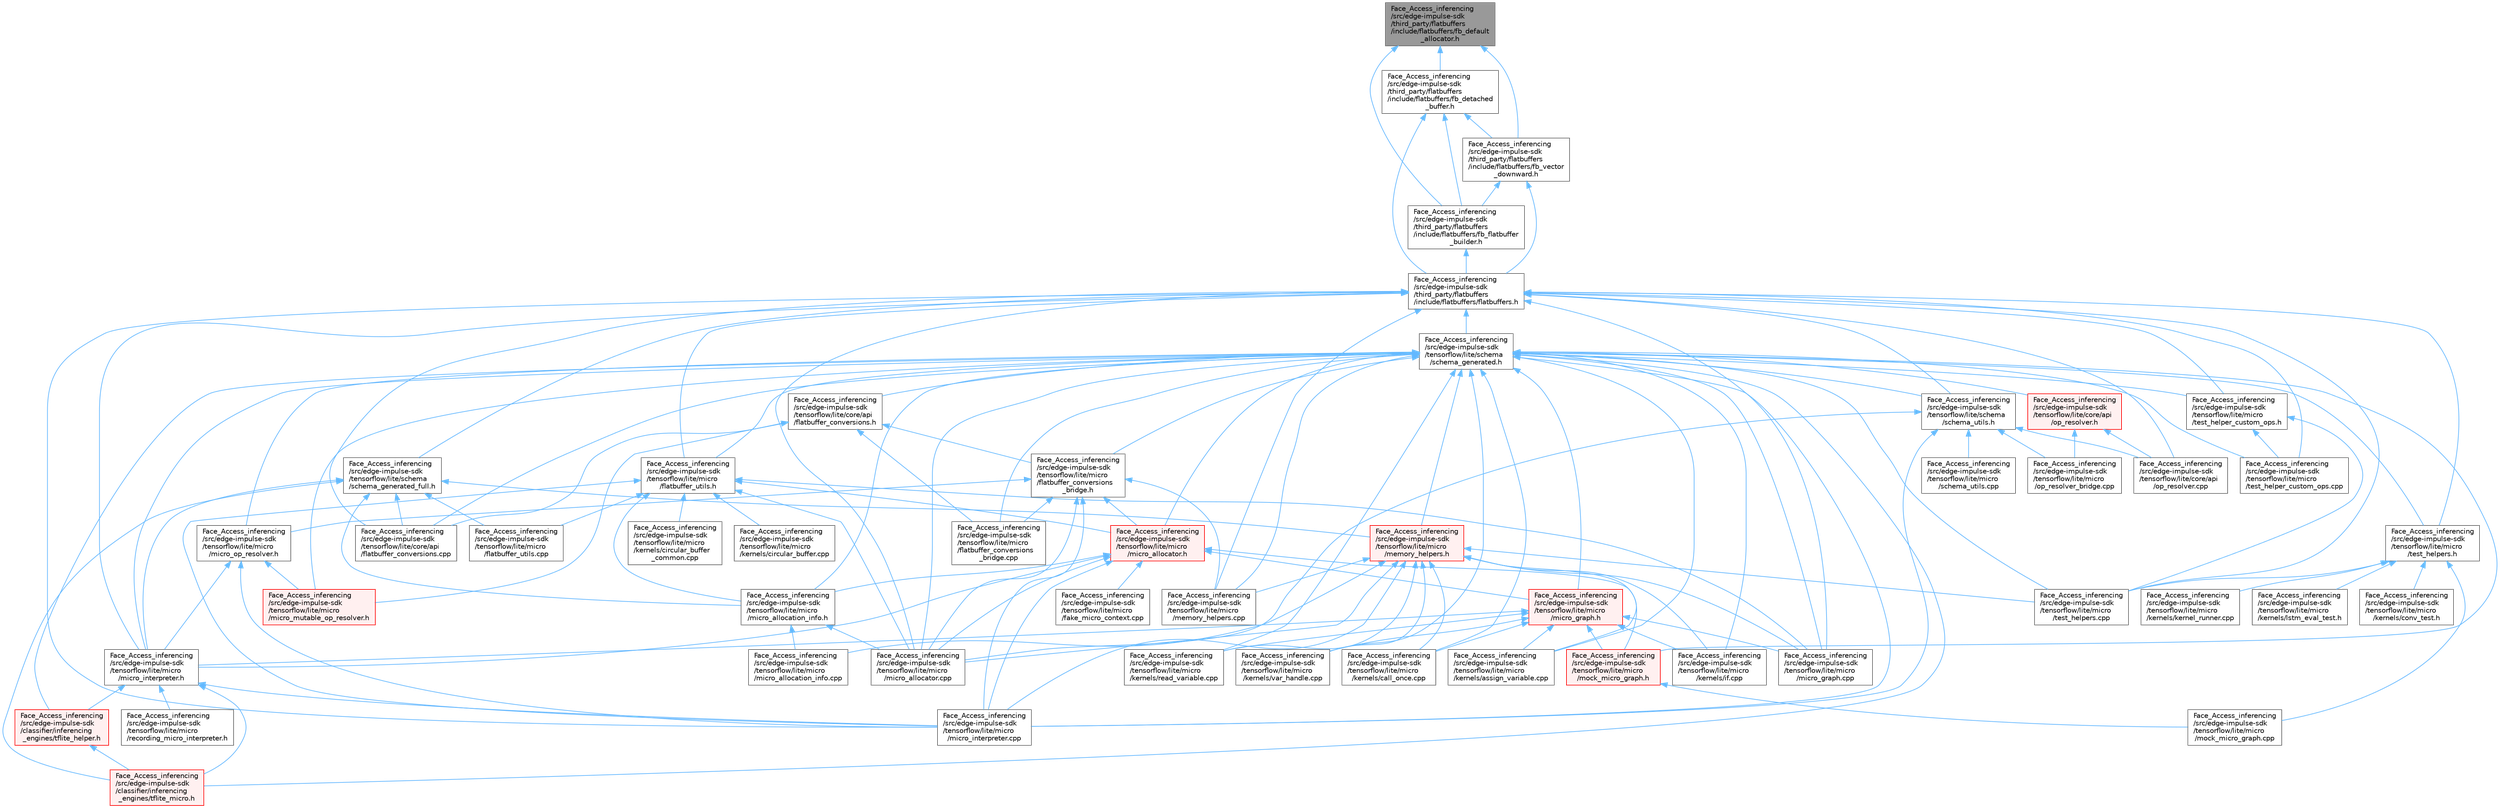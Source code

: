 digraph "Face_Access_inferencing/src/edge-impulse-sdk/third_party/flatbuffers/include/flatbuffers/fb_default_allocator.h"
{
 // LATEX_PDF_SIZE
  bgcolor="transparent";
  edge [fontname=Helvetica,fontsize=10,labelfontname=Helvetica,labelfontsize=10];
  node [fontname=Helvetica,fontsize=10,shape=box,height=0.2,width=0.4];
  Node1 [id="Node000001",label="Face_Access_inferencing\l/src/edge-impulse-sdk\l/third_party/flatbuffers\l/include/flatbuffers/fb_default\l_allocator.h",height=0.2,width=0.4,color="gray40", fillcolor="grey60", style="filled", fontcolor="black",tooltip=" "];
  Node1 -> Node2 [id="edge130_Node000001_Node000002",dir="back",color="steelblue1",style="solid",tooltip=" "];
  Node2 [id="Node000002",label="Face_Access_inferencing\l/src/edge-impulse-sdk\l/third_party/flatbuffers\l/include/flatbuffers/fb_detached\l_buffer.h",height=0.2,width=0.4,color="grey40", fillcolor="white", style="filled",URL="$fb__detached__buffer_8h.html",tooltip=" "];
  Node2 -> Node3 [id="edge131_Node000002_Node000003",dir="back",color="steelblue1",style="solid",tooltip=" "];
  Node3 [id="Node000003",label="Face_Access_inferencing\l/src/edge-impulse-sdk\l/third_party/flatbuffers\l/include/flatbuffers/fb_flatbuffer\l_builder.h",height=0.2,width=0.4,color="grey40", fillcolor="white", style="filled",URL="$fb__flatbuffer__builder_8h.html",tooltip=" "];
  Node3 -> Node4 [id="edge132_Node000003_Node000004",dir="back",color="steelblue1",style="solid",tooltip=" "];
  Node4 [id="Node000004",label="Face_Access_inferencing\l/src/edge-impulse-sdk\l/third_party/flatbuffers\l/include/flatbuffers/flatbuffers.h",height=0.2,width=0.4,color="grey40", fillcolor="white", style="filled",URL="$_face___access__inferencing_2src_2edge-impulse-sdk_2third__party_2flatbuffers_2include_2flatbuffers_2flatbuffers_8h.html",tooltip=" "];
  Node4 -> Node5 [id="edge133_Node000004_Node000005",dir="back",color="steelblue1",style="solid",tooltip=" "];
  Node5 [id="Node000005",label="Face_Access_inferencing\l/src/edge-impulse-sdk\l/tensorflow/lite/core/api\l/flatbuffer_conversions.cpp",height=0.2,width=0.4,color="grey40", fillcolor="white", style="filled",URL="$_face___access__inferencing_2src_2edge-impulse-sdk_2tensorflow_2lite_2core_2api_2flatbuffer__conversions_8cpp.html",tooltip=" "];
  Node4 -> Node6 [id="edge134_Node000004_Node000006",dir="back",color="steelblue1",style="solid",tooltip=" "];
  Node6 [id="Node000006",label="Face_Access_inferencing\l/src/edge-impulse-sdk\l/tensorflow/lite/core/api\l/op_resolver.cpp",height=0.2,width=0.4,color="grey40", fillcolor="white", style="filled",URL="$_face___access__inferencing_2src_2edge-impulse-sdk_2tensorflow_2lite_2core_2api_2op__resolver_8cpp.html",tooltip=" "];
  Node4 -> Node7 [id="edge135_Node000004_Node000007",dir="back",color="steelblue1",style="solid",tooltip=" "];
  Node7 [id="Node000007",label="Face_Access_inferencing\l/src/edge-impulse-sdk\l/tensorflow/lite/micro\l/flatbuffer_utils.h",height=0.2,width=0.4,color="grey40", fillcolor="white", style="filled",URL="$_face___access__inferencing_2src_2edge-impulse-sdk_2tensorflow_2lite_2micro_2flatbuffer__utils_8h.html",tooltip=" "];
  Node7 -> Node8 [id="edge136_Node000007_Node000008",dir="back",color="steelblue1",style="solid",tooltip=" "];
  Node8 [id="Node000008",label="Face_Access_inferencing\l/src/edge-impulse-sdk\l/tensorflow/lite/micro\l/flatbuffer_utils.cpp",height=0.2,width=0.4,color="grey40", fillcolor="white", style="filled",URL="$_face___access__inferencing_2src_2edge-impulse-sdk_2tensorflow_2lite_2micro_2flatbuffer__utils_8cpp.html",tooltip=" "];
  Node7 -> Node9 [id="edge137_Node000007_Node000009",dir="back",color="steelblue1",style="solid",tooltip=" "];
  Node9 [id="Node000009",label="Face_Access_inferencing\l/src/edge-impulse-sdk\l/tensorflow/lite/micro\l/kernels/circular_buffer.cpp",height=0.2,width=0.4,color="grey40", fillcolor="white", style="filled",URL="$_face___access__inferencing_2src_2edge-impulse-sdk_2tensorflow_2lite_2micro_2kernels_2circular__buffer_8cpp.html",tooltip=" "];
  Node7 -> Node10 [id="edge138_Node000007_Node000010",dir="back",color="steelblue1",style="solid",tooltip=" "];
  Node10 [id="Node000010",label="Face_Access_inferencing\l/src/edge-impulse-sdk\l/tensorflow/lite/micro\l/kernels/circular_buffer\l_common.cpp",height=0.2,width=0.4,color="grey40", fillcolor="white", style="filled",URL="$_face___access__inferencing_2src_2edge-impulse-sdk_2tensorflow_2lite_2micro_2kernels_2circular__buffer__common_8cpp.html",tooltip=" "];
  Node7 -> Node11 [id="edge139_Node000007_Node000011",dir="back",color="steelblue1",style="solid",tooltip=" "];
  Node11 [id="Node000011",label="Face_Access_inferencing\l/src/edge-impulse-sdk\l/tensorflow/lite/micro\l/micro_allocation_info.h",height=0.2,width=0.4,color="grey40", fillcolor="white", style="filled",URL="$_face___access__inferencing_2src_2edge-impulse-sdk_2tensorflow_2lite_2micro_2micro__allocation__info_8h.html",tooltip=" "];
  Node11 -> Node12 [id="edge140_Node000011_Node000012",dir="back",color="steelblue1",style="solid",tooltip=" "];
  Node12 [id="Node000012",label="Face_Access_inferencing\l/src/edge-impulse-sdk\l/tensorflow/lite/micro\l/micro_allocation_info.cpp",height=0.2,width=0.4,color="grey40", fillcolor="white", style="filled",URL="$_face___access__inferencing_2src_2edge-impulse-sdk_2tensorflow_2lite_2micro_2micro__allocation__info_8cpp.html",tooltip=" "];
  Node11 -> Node13 [id="edge141_Node000011_Node000013",dir="back",color="steelblue1",style="solid",tooltip=" "];
  Node13 [id="Node000013",label="Face_Access_inferencing\l/src/edge-impulse-sdk\l/tensorflow/lite/micro\l/micro_allocator.cpp",height=0.2,width=0.4,color="grey40", fillcolor="white", style="filled",URL="$_face___access__inferencing_2src_2edge-impulse-sdk_2tensorflow_2lite_2micro_2micro__allocator_8cpp.html",tooltip=" "];
  Node7 -> Node13 [id="edge142_Node000007_Node000013",dir="back",color="steelblue1",style="solid",tooltip=" "];
  Node7 -> Node14 [id="edge143_Node000007_Node000014",dir="back",color="steelblue1",style="solid",tooltip=" "];
  Node14 [id="Node000014",label="Face_Access_inferencing\l/src/edge-impulse-sdk\l/tensorflow/lite/micro\l/micro_allocator.h",height=0.2,width=0.4,color="red", fillcolor="#FFF0F0", style="filled",URL="$_face___access__inferencing_2src_2edge-impulse-sdk_2tensorflow_2lite_2micro_2micro__allocator_8h.html",tooltip=" "];
  Node14 -> Node15 [id="edge144_Node000014_Node000015",dir="back",color="steelblue1",style="solid",tooltip=" "];
  Node15 [id="Node000015",label="Face_Access_inferencing\l/src/edge-impulse-sdk\l/tensorflow/lite/micro\l/fake_micro_context.cpp",height=0.2,width=0.4,color="grey40", fillcolor="white", style="filled",URL="$_face___access__inferencing_2src_2edge-impulse-sdk_2tensorflow_2lite_2micro_2fake__micro__context_8cpp.html",tooltip=" "];
  Node14 -> Node11 [id="edge145_Node000014_Node000011",dir="back",color="steelblue1",style="solid",tooltip=" "];
  Node14 -> Node13 [id="edge146_Node000014_Node000013",dir="back",color="steelblue1",style="solid",tooltip=" "];
  Node14 -> Node178 [id="edge147_Node000014_Node000178",dir="back",color="steelblue1",style="solid",tooltip=" "];
  Node178 [id="Node000178",label="Face_Access_inferencing\l/src/edge-impulse-sdk\l/tensorflow/lite/micro\l/micro_graph.h",height=0.2,width=0.4,color="red", fillcolor="#FFF0F0", style="filled",URL="$_face___access__inferencing_2src_2edge-impulse-sdk_2tensorflow_2lite_2micro_2micro__graph_8h.html",tooltip=" "];
  Node178 -> Node35 [id="edge148_Node000178_Node000035",dir="back",color="steelblue1",style="solid",tooltip=" "];
  Node35 [id="Node000035",label="Face_Access_inferencing\l/src/edge-impulse-sdk\l/tensorflow/lite/micro\l/kernels/assign_variable.cpp",height=0.2,width=0.4,color="grey40", fillcolor="white", style="filled",URL="$_face___access__inferencing_2src_2edge-impulse-sdk_2tensorflow_2lite_2micro_2kernels_2assign__variable_8cpp.html",tooltip=" "];
  Node178 -> Node23 [id="edge149_Node000178_Node000023",dir="back",color="steelblue1",style="solid",tooltip=" "];
  Node23 [id="Node000023",label="Face_Access_inferencing\l/src/edge-impulse-sdk\l/tensorflow/lite/micro\l/kernels/call_once.cpp",height=0.2,width=0.4,color="grey40", fillcolor="white", style="filled",URL="$_face___access__inferencing_2src_2edge-impulse-sdk_2tensorflow_2lite_2micro_2kernels_2call__once_8cpp.html",tooltip=" "];
  Node178 -> Node25 [id="edge150_Node000178_Node000025",dir="back",color="steelblue1",style="solid",tooltip=" "];
  Node25 [id="Node000025",label="Face_Access_inferencing\l/src/edge-impulse-sdk\l/tensorflow/lite/micro\l/kernels/if.cpp",height=0.2,width=0.4,color="grey40", fillcolor="white", style="filled",URL="$_face___access__inferencing_2src_2edge-impulse-sdk_2tensorflow_2lite_2micro_2kernels_2if_8cpp.html",tooltip=" "];
  Node178 -> Node139 [id="edge151_Node000178_Node000139",dir="back",color="steelblue1",style="solid",tooltip=" "];
  Node139 [id="Node000139",label="Face_Access_inferencing\l/src/edge-impulse-sdk\l/tensorflow/lite/micro\l/kernels/read_variable.cpp",height=0.2,width=0.4,color="grey40", fillcolor="white", style="filled",URL="$_face___access__inferencing_2src_2edge-impulse-sdk_2tensorflow_2lite_2micro_2kernels_2read__variable_8cpp.html",tooltip=" "];
  Node178 -> Node170 [id="edge152_Node000178_Node000170",dir="back",color="steelblue1",style="solid",tooltip=" "];
  Node170 [id="Node000170",label="Face_Access_inferencing\l/src/edge-impulse-sdk\l/tensorflow/lite/micro\l/kernels/var_handle.cpp",height=0.2,width=0.4,color="grey40", fillcolor="white", style="filled",URL="$_face___access__inferencing_2src_2edge-impulse-sdk_2tensorflow_2lite_2micro_2kernels_2var__handle_8cpp.html",tooltip=" "];
  Node178 -> Node179 [id="edge153_Node000178_Node000179",dir="back",color="steelblue1",style="solid",tooltip=" "];
  Node179 [id="Node000179",label="Face_Access_inferencing\l/src/edge-impulse-sdk\l/tensorflow/lite/micro\l/micro_graph.cpp",height=0.2,width=0.4,color="grey40", fillcolor="white", style="filled",URL="$_face___access__inferencing_2src_2edge-impulse-sdk_2tensorflow_2lite_2micro_2micro__graph_8cpp.html",tooltip=" "];
  Node178 -> Node175 [id="edge154_Node000178_Node000175",dir="back",color="steelblue1",style="solid",tooltip=" "];
  Node175 [id="Node000175",label="Face_Access_inferencing\l/src/edge-impulse-sdk\l/tensorflow/lite/micro\l/micro_interpreter.h",height=0.2,width=0.4,color="grey40", fillcolor="white", style="filled",URL="$_face___access__inferencing_2src_2edge-impulse-sdk_2tensorflow_2lite_2micro_2micro__interpreter_8h.html",tooltip=" "];
  Node175 -> Node93 [id="edge155_Node000175_Node000093",dir="back",color="steelblue1",style="solid",tooltip=" "];
  Node93 [id="Node000093",label="Face_Access_inferencing\l/src/edge-impulse-sdk\l/classifier/inferencing\l_engines/tflite_helper.h",height=0.2,width=0.4,color="red", fillcolor="#FFF0F0", style="filled",URL="$tflite__helper_8h.html",tooltip=" "];
  Node93 -> Node96 [id="edge156_Node000093_Node000096",dir="back",color="steelblue1",style="solid",tooltip=" "];
  Node96 [id="Node000096",label="Face_Access_inferencing\l/src/edge-impulse-sdk\l/classifier/inferencing\l_engines/tflite_micro.h",height=0.2,width=0.4,color="red", fillcolor="#FFF0F0", style="filled",URL="$tflite__micro_8h.html",tooltip=" "];
  Node175 -> Node96 [id="edge157_Node000175_Node000096",dir="back",color="steelblue1",style="solid",tooltip=" "];
  Node175 -> Node176 [id="edge158_Node000175_Node000176",dir="back",color="steelblue1",style="solid",tooltip=" "];
  Node176 [id="Node000176",label="Face_Access_inferencing\l/src/edge-impulse-sdk\l/tensorflow/lite/micro\l/micro_interpreter.cpp",height=0.2,width=0.4,color="grey40", fillcolor="white", style="filled",URL="$_face___access__inferencing_2src_2edge-impulse-sdk_2tensorflow_2lite_2micro_2micro__interpreter_8cpp.html",tooltip=" "];
  Node175 -> Node177 [id="edge159_Node000175_Node000177",dir="back",color="steelblue1",style="solid",tooltip=" "];
  Node177 [id="Node000177",label="Face_Access_inferencing\l/src/edge-impulse-sdk\l/tensorflow/lite/micro\l/recording_micro_interpreter.h",height=0.2,width=0.4,color="grey40", fillcolor="white", style="filled",URL="$_face___access__inferencing_2src_2edge-impulse-sdk_2tensorflow_2lite_2micro_2recording__micro__interpreter_8h.html",tooltip=" "];
  Node178 -> Node180 [id="edge160_Node000178_Node000180",dir="back",color="steelblue1",style="solid",tooltip=" "];
  Node180 [id="Node000180",label="Face_Access_inferencing\l/src/edge-impulse-sdk\l/tensorflow/lite/micro\l/mock_micro_graph.h",height=0.2,width=0.4,color="red", fillcolor="#FFF0F0", style="filled",URL="$_face___access__inferencing_2src_2edge-impulse-sdk_2tensorflow_2lite_2micro_2mock__micro__graph_8h.html",tooltip=" "];
  Node180 -> Node134 [id="edge161_Node000180_Node000134",dir="back",color="steelblue1",style="solid",tooltip=" "];
  Node134 [id="Node000134",label="Face_Access_inferencing\l/src/edge-impulse-sdk\l/tensorflow/lite/micro\l/mock_micro_graph.cpp",height=0.2,width=0.4,color="grey40", fillcolor="white", style="filled",URL="$_face___access__inferencing_2src_2edge-impulse-sdk_2tensorflow_2lite_2micro_2mock__micro__graph_8cpp.html",tooltip=" "];
  Node14 -> Node176 [id="edge162_Node000014_Node000176",dir="back",color="steelblue1",style="solid",tooltip=" "];
  Node14 -> Node175 [id="edge163_Node000014_Node000175",dir="back",color="steelblue1",style="solid",tooltip=" "];
  Node14 -> Node180 [id="edge164_Node000014_Node000180",dir="back",color="steelblue1",style="solid",tooltip=" "];
  Node7 -> Node179 [id="edge165_Node000007_Node000179",dir="back",color="steelblue1",style="solid",tooltip=" "];
  Node7 -> Node176 [id="edge166_Node000007_Node000176",dir="back",color="steelblue1",style="solid",tooltip=" "];
  Node4 -> Node185 [id="edge167_Node000004_Node000185",dir="back",color="steelblue1",style="solid",tooltip=" "];
  Node185 [id="Node000185",label="Face_Access_inferencing\l/src/edge-impulse-sdk\l/tensorflow/lite/micro\l/memory_helpers.cpp",height=0.2,width=0.4,color="grey40", fillcolor="white", style="filled",URL="$_face___access__inferencing_2src_2edge-impulse-sdk_2tensorflow_2lite_2micro_2memory__helpers_8cpp.html",tooltip=" "];
  Node4 -> Node13 [id="edge168_Node000004_Node000013",dir="back",color="steelblue1",style="solid",tooltip=" "];
  Node4 -> Node179 [id="edge169_Node000004_Node000179",dir="back",color="steelblue1",style="solid",tooltip=" "];
  Node4 -> Node176 [id="edge170_Node000004_Node000176",dir="back",color="steelblue1",style="solid",tooltip=" "];
  Node4 -> Node175 [id="edge171_Node000004_Node000175",dir="back",color="steelblue1",style="solid",tooltip=" "];
  Node4 -> Node130 [id="edge172_Node000004_Node000130",dir="back",color="steelblue1",style="solid",tooltip=" "];
  Node130 [id="Node000130",label="Face_Access_inferencing\l/src/edge-impulse-sdk\l/tensorflow/lite/micro\l/test_helper_custom_ops.cpp",height=0.2,width=0.4,color="grey40", fillcolor="white", style="filled",URL="$_face___access__inferencing_2src_2edge-impulse-sdk_2tensorflow_2lite_2micro_2test__helper__custom__ops_8cpp.html",tooltip=" "];
  Node4 -> Node131 [id="edge173_Node000004_Node000131",dir="back",color="steelblue1",style="solid",tooltip=" "];
  Node131 [id="Node000131",label="Face_Access_inferencing\l/src/edge-impulse-sdk\l/tensorflow/lite/micro\l/test_helper_custom_ops.h",height=0.2,width=0.4,color="grey40", fillcolor="white", style="filled",URL="$_face___access__inferencing_2src_2edge-impulse-sdk_2tensorflow_2lite_2micro_2test__helper__custom__ops_8h.html",tooltip=" "];
  Node131 -> Node130 [id="edge174_Node000131_Node000130",dir="back",color="steelblue1",style="solid",tooltip=" "];
  Node131 -> Node132 [id="edge175_Node000131_Node000132",dir="back",color="steelblue1",style="solid",tooltip=" "];
  Node132 [id="Node000132",label="Face_Access_inferencing\l/src/edge-impulse-sdk\l/tensorflow/lite/micro\l/test_helpers.cpp",height=0.2,width=0.4,color="grey40", fillcolor="white", style="filled",URL="$_face___access__inferencing_2src_2edge-impulse-sdk_2tensorflow_2lite_2micro_2test__helpers_8cpp.html",tooltip=" "];
  Node4 -> Node132 [id="edge176_Node000004_Node000132",dir="back",color="steelblue1",style="solid",tooltip=" "];
  Node4 -> Node133 [id="edge177_Node000004_Node000133",dir="back",color="steelblue1",style="solid",tooltip=" "];
  Node133 [id="Node000133",label="Face_Access_inferencing\l/src/edge-impulse-sdk\l/tensorflow/lite/micro\l/test_helpers.h",height=0.2,width=0.4,color="grey40", fillcolor="white", style="filled",URL="$_face___access__inferencing_2src_2edge-impulse-sdk_2tensorflow_2lite_2micro_2test__helpers_8h.html",tooltip=" "];
  Node133 -> Node19 [id="edge178_Node000133_Node000019",dir="back",color="steelblue1",style="solid",tooltip=" "];
  Node19 [id="Node000019",label="Face_Access_inferencing\l/src/edge-impulse-sdk\l/tensorflow/lite/micro\l/kernels/conv_test.h",height=0.2,width=0.4,color="grey40", fillcolor="white", style="filled",URL="$_face___access__inferencing_2src_2edge-impulse-sdk_2tensorflow_2lite_2micro_2kernels_2conv__test_8h.html",tooltip=" "];
  Node133 -> Node20 [id="edge179_Node000133_Node000020",dir="back",color="steelblue1",style="solid",tooltip=" "];
  Node20 [id="Node000020",label="Face_Access_inferencing\l/src/edge-impulse-sdk\l/tensorflow/lite/micro\l/kernels/kernel_runner.cpp",height=0.2,width=0.4,color="grey40", fillcolor="white", style="filled",URL="$_face___access__inferencing_2src_2edge-impulse-sdk_2tensorflow_2lite_2micro_2kernels_2kernel__runner_8cpp.html",tooltip=" "];
  Node133 -> Node79 [id="edge180_Node000133_Node000079",dir="back",color="steelblue1",style="solid",tooltip=" "];
  Node79 [id="Node000079",label="Face_Access_inferencing\l/src/edge-impulse-sdk\l/tensorflow/lite/micro\l/kernels/lstm_eval_test.h",height=0.2,width=0.4,color="grey40", fillcolor="white", style="filled",URL="$_face___access__inferencing_2src_2edge-impulse-sdk_2tensorflow_2lite_2micro_2kernels_2lstm__eval__test_8h.html",tooltip=" "];
  Node133 -> Node134 [id="edge181_Node000133_Node000134",dir="back",color="steelblue1",style="solid",tooltip=" "];
  Node133 -> Node132 [id="edge182_Node000133_Node000132",dir="back",color="steelblue1",style="solid",tooltip=" "];
  Node4 -> Node186 [id="edge183_Node000004_Node000186",dir="back",color="steelblue1",style="solid",tooltip=" "];
  Node186 [id="Node000186",label="Face_Access_inferencing\l/src/edge-impulse-sdk\l/tensorflow/lite/schema\l/schema_generated.h",height=0.2,width=0.4,color="grey40", fillcolor="white", style="filled",URL="$_face___access__inferencing_2src_2edge-impulse-sdk_2tensorflow_2lite_2schema_2schema__generated_8h.html",tooltip=" "];
  Node186 -> Node93 [id="edge184_Node000186_Node000093",dir="back",color="steelblue1",style="solid",tooltip=" "];
  Node186 -> Node96 [id="edge185_Node000186_Node000096",dir="back",color="steelblue1",style="solid",tooltip=" "];
  Node186 -> Node5 [id="edge186_Node000186_Node000005",dir="back",color="steelblue1",style="solid",tooltip=" "];
  Node186 -> Node187 [id="edge187_Node000186_Node000187",dir="back",color="steelblue1",style="solid",tooltip=" "];
  Node187 [id="Node000187",label="Face_Access_inferencing\l/src/edge-impulse-sdk\l/tensorflow/lite/core/api\l/flatbuffer_conversions.h",height=0.2,width=0.4,color="grey40", fillcolor="white", style="filled",URL="$_face___access__inferencing_2src_2edge-impulse-sdk_2tensorflow_2lite_2core_2api_2flatbuffer__conversions_8h.html",tooltip=" "];
  Node187 -> Node5 [id="edge188_Node000187_Node000005",dir="back",color="steelblue1",style="solid",tooltip=" "];
  Node187 -> Node188 [id="edge189_Node000187_Node000188",dir="back",color="steelblue1",style="solid",tooltip=" "];
  Node188 [id="Node000188",label="Face_Access_inferencing\l/src/edge-impulse-sdk\l/tensorflow/lite/micro\l/flatbuffer_conversions\l_bridge.cpp",height=0.2,width=0.4,color="grey40", fillcolor="white", style="filled",URL="$_face___access__inferencing_2src_2edge-impulse-sdk_2tensorflow_2lite_2micro_2flatbuffer__conversions__bridge_8cpp.html",tooltip=" "];
  Node187 -> Node189 [id="edge190_Node000187_Node000189",dir="back",color="steelblue1",style="solid",tooltip=" "];
  Node189 [id="Node000189",label="Face_Access_inferencing\l/src/edge-impulse-sdk\l/tensorflow/lite/micro\l/flatbuffer_conversions\l_bridge.h",height=0.2,width=0.4,color="grey40", fillcolor="white", style="filled",URL="$_face___access__inferencing_2src_2edge-impulse-sdk_2tensorflow_2lite_2micro_2flatbuffer__conversions__bridge_8h.html",tooltip=" "];
  Node189 -> Node188 [id="edge191_Node000189_Node000188",dir="back",color="steelblue1",style="solid",tooltip=" "];
  Node189 -> Node185 [id="edge192_Node000189_Node000185",dir="back",color="steelblue1",style="solid",tooltip=" "];
  Node189 -> Node13 [id="edge193_Node000189_Node000013",dir="back",color="steelblue1",style="solid",tooltip=" "];
  Node189 -> Node14 [id="edge194_Node000189_Node000014",dir="back",color="steelblue1",style="solid",tooltip=" "];
  Node189 -> Node176 [id="edge195_Node000189_Node000176",dir="back",color="steelblue1",style="solid",tooltip=" "];
  Node189 -> Node190 [id="edge196_Node000189_Node000190",dir="back",color="steelblue1",style="solid",tooltip=" "];
  Node190 [id="Node000190",label="Face_Access_inferencing\l/src/edge-impulse-sdk\l/tensorflow/lite/micro\l/micro_op_resolver.h",height=0.2,width=0.4,color="grey40", fillcolor="white", style="filled",URL="$_face___access__inferencing_2src_2edge-impulse-sdk_2tensorflow_2lite_2micro_2micro__op__resolver_8h.html",tooltip=" "];
  Node190 -> Node176 [id="edge197_Node000190_Node000176",dir="back",color="steelblue1",style="solid",tooltip=" "];
  Node190 -> Node175 [id="edge198_Node000190_Node000175",dir="back",color="steelblue1",style="solid",tooltip=" "];
  Node190 -> Node91 [id="edge199_Node000190_Node000091",dir="back",color="steelblue1",style="solid",tooltip=" "];
  Node91 [id="Node000091",label="Face_Access_inferencing\l/src/edge-impulse-sdk\l/tensorflow/lite/micro\l/micro_mutable_op_resolver.h",height=0.2,width=0.4,color="red", fillcolor="#FFF0F0", style="filled",URL="$_face___access__inferencing_2src_2edge-impulse-sdk_2tensorflow_2lite_2micro_2micro__mutable__op__resolver_8h.html",tooltip=" "];
  Node187 -> Node91 [id="edge200_Node000187_Node000091",dir="back",color="steelblue1",style="solid",tooltip=" "];
  Node186 -> Node191 [id="edge201_Node000186_Node000191",dir="back",color="steelblue1",style="solid",tooltip=" "];
  Node191 [id="Node000191",label="Face_Access_inferencing\l/src/edge-impulse-sdk\l/tensorflow/lite/core/api\l/op_resolver.h",height=0.2,width=0.4,color="red", fillcolor="#FFF0F0", style="filled",URL="$_face___access__inferencing_2src_2edge-impulse-sdk_2tensorflow_2lite_2core_2api_2op__resolver_8h.html",tooltip=" "];
  Node191 -> Node6 [id="edge202_Node000191_Node000006",dir="back",color="steelblue1",style="solid",tooltip=" "];
  Node191 -> Node192 [id="edge203_Node000191_Node000192",dir="back",color="steelblue1",style="solid",tooltip=" "];
  Node192 [id="Node000192",label="Face_Access_inferencing\l/src/edge-impulse-sdk\l/tensorflow/lite/micro\l/op_resolver_bridge.cpp",height=0.2,width=0.4,color="grey40", fillcolor="white", style="filled",URL="$_face___access__inferencing_2src_2edge-impulse-sdk_2tensorflow_2lite_2micro_2op__resolver__bridge_8cpp.html",tooltip=" "];
  Node186 -> Node188 [id="edge204_Node000186_Node000188",dir="back",color="steelblue1",style="solid",tooltip=" "];
  Node186 -> Node189 [id="edge205_Node000186_Node000189",dir="back",color="steelblue1",style="solid",tooltip=" "];
  Node186 -> Node7 [id="edge206_Node000186_Node000007",dir="back",color="steelblue1",style="solid",tooltip=" "];
  Node186 -> Node35 [id="edge207_Node000186_Node000035",dir="back",color="steelblue1",style="solid",tooltip=" "];
  Node186 -> Node23 [id="edge208_Node000186_Node000023",dir="back",color="steelblue1",style="solid",tooltip=" "];
  Node186 -> Node25 [id="edge209_Node000186_Node000025",dir="back",color="steelblue1",style="solid",tooltip=" "];
  Node186 -> Node139 [id="edge210_Node000186_Node000139",dir="back",color="steelblue1",style="solid",tooltip=" "];
  Node186 -> Node170 [id="edge211_Node000186_Node000170",dir="back",color="steelblue1",style="solid",tooltip=" "];
  Node186 -> Node185 [id="edge212_Node000186_Node000185",dir="back",color="steelblue1",style="solid",tooltip=" "];
  Node186 -> Node194 [id="edge213_Node000186_Node000194",dir="back",color="steelblue1",style="solid",tooltip=" "];
  Node194 [id="Node000194",label="Face_Access_inferencing\l/src/edge-impulse-sdk\l/tensorflow/lite/micro\l/memory_helpers.h",height=0.2,width=0.4,color="red", fillcolor="#FFF0F0", style="filled",URL="$_face___access__inferencing_2src_2edge-impulse-sdk_2tensorflow_2lite_2micro_2memory__helpers_8h.html",tooltip=" "];
  Node194 -> Node35 [id="edge214_Node000194_Node000035",dir="back",color="steelblue1",style="solid",tooltip=" "];
  Node194 -> Node23 [id="edge215_Node000194_Node000023",dir="back",color="steelblue1",style="solid",tooltip=" "];
  Node194 -> Node25 [id="edge216_Node000194_Node000025",dir="back",color="steelblue1",style="solid",tooltip=" "];
  Node194 -> Node139 [id="edge217_Node000194_Node000139",dir="back",color="steelblue1",style="solid",tooltip=" "];
  Node194 -> Node170 [id="edge218_Node000194_Node000170",dir="back",color="steelblue1",style="solid",tooltip=" "];
  Node194 -> Node185 [id="edge219_Node000194_Node000185",dir="back",color="steelblue1",style="solid",tooltip=" "];
  Node194 -> Node12 [id="edge220_Node000194_Node000012",dir="back",color="steelblue1",style="solid",tooltip=" "];
  Node194 -> Node13 [id="edge221_Node000194_Node000013",dir="back",color="steelblue1",style="solid",tooltip=" "];
  Node194 -> Node179 [id="edge222_Node000194_Node000179",dir="back",color="steelblue1",style="solid",tooltip=" "];
  Node194 -> Node176 [id="edge223_Node000194_Node000176",dir="back",color="steelblue1",style="solid",tooltip=" "];
  Node194 -> Node132 [id="edge224_Node000194_Node000132",dir="back",color="steelblue1",style="solid",tooltip=" "];
  Node186 -> Node11 [id="edge225_Node000186_Node000011",dir="back",color="steelblue1",style="solid",tooltip=" "];
  Node186 -> Node13 [id="edge226_Node000186_Node000013",dir="back",color="steelblue1",style="solid",tooltip=" "];
  Node186 -> Node14 [id="edge227_Node000186_Node000014",dir="back",color="steelblue1",style="solid",tooltip=" "];
  Node186 -> Node179 [id="edge228_Node000186_Node000179",dir="back",color="steelblue1",style="solid",tooltip=" "];
  Node186 -> Node178 [id="edge229_Node000186_Node000178",dir="back",color="steelblue1",style="solid",tooltip=" "];
  Node186 -> Node176 [id="edge230_Node000186_Node000176",dir="back",color="steelblue1",style="solid",tooltip=" "];
  Node186 -> Node175 [id="edge231_Node000186_Node000175",dir="back",color="steelblue1",style="solid",tooltip=" "];
  Node186 -> Node91 [id="edge232_Node000186_Node000091",dir="back",color="steelblue1",style="solid",tooltip=" "];
  Node186 -> Node190 [id="edge233_Node000186_Node000190",dir="back",color="steelblue1",style="solid",tooltip=" "];
  Node186 -> Node180 [id="edge234_Node000186_Node000180",dir="back",color="steelblue1",style="solid",tooltip=" "];
  Node186 -> Node130 [id="edge235_Node000186_Node000130",dir="back",color="steelblue1",style="solid",tooltip=" "];
  Node186 -> Node131 [id="edge236_Node000186_Node000131",dir="back",color="steelblue1",style="solid",tooltip=" "];
  Node186 -> Node132 [id="edge237_Node000186_Node000132",dir="back",color="steelblue1",style="solid",tooltip=" "];
  Node186 -> Node133 [id="edge238_Node000186_Node000133",dir="back",color="steelblue1",style="solid",tooltip=" "];
  Node186 -> Node199 [id="edge239_Node000186_Node000199",dir="back",color="steelblue1",style="solid",tooltip=" "];
  Node199 [id="Node000199",label="Face_Access_inferencing\l/src/edge-impulse-sdk\l/tensorflow/lite/schema\l/schema_utils.h",height=0.2,width=0.4,color="grey40", fillcolor="white", style="filled",URL="$_face___access__inferencing_2src_2edge-impulse-sdk_2tensorflow_2lite_2schema_2schema__utils_8h.html",tooltip=" "];
  Node199 -> Node6 [id="edge240_Node000199_Node000006",dir="back",color="steelblue1",style="solid",tooltip=" "];
  Node199 -> Node13 [id="edge241_Node000199_Node000013",dir="back",color="steelblue1",style="solid",tooltip=" "];
  Node199 -> Node176 [id="edge242_Node000199_Node000176",dir="back",color="steelblue1",style="solid",tooltip=" "];
  Node199 -> Node192 [id="edge243_Node000199_Node000192",dir="back",color="steelblue1",style="solid",tooltip=" "];
  Node199 -> Node200 [id="edge244_Node000199_Node000200",dir="back",color="steelblue1",style="solid",tooltip=" "];
  Node200 [id="Node000200",label="Face_Access_inferencing\l/src/edge-impulse-sdk\l/tensorflow/lite/micro\l/schema_utils.cpp",height=0.2,width=0.4,color="grey40", fillcolor="white", style="filled",URL="$_face___access__inferencing_2src_2edge-impulse-sdk_2tensorflow_2lite_2micro_2schema__utils_8cpp.html",tooltip=" "];
  Node4 -> Node201 [id="edge245_Node000004_Node000201",dir="back",color="steelblue1",style="solid",tooltip=" "];
  Node201 [id="Node000201",label="Face_Access_inferencing\l/src/edge-impulse-sdk\l/tensorflow/lite/schema\l/schema_generated_full.h",height=0.2,width=0.4,color="grey40", fillcolor="white", style="filled",URL="$schema__generated__full_8h.html",tooltip=" "];
  Node201 -> Node96 [id="edge246_Node000201_Node000096",dir="back",color="steelblue1",style="solid",tooltip=" "];
  Node201 -> Node5 [id="edge247_Node000201_Node000005",dir="back",color="steelblue1",style="solid",tooltip=" "];
  Node201 -> Node8 [id="edge248_Node000201_Node000008",dir="back",color="steelblue1",style="solid",tooltip=" "];
  Node201 -> Node194 [id="edge249_Node000201_Node000194",dir="back",color="steelblue1",style="solid",tooltip=" "];
  Node201 -> Node11 [id="edge250_Node000201_Node000011",dir="back",color="steelblue1",style="solid",tooltip=" "];
  Node201 -> Node175 [id="edge251_Node000201_Node000175",dir="back",color="steelblue1",style="solid",tooltip=" "];
  Node4 -> Node199 [id="edge252_Node000004_Node000199",dir="back",color="steelblue1",style="solid",tooltip=" "];
  Node2 -> Node202 [id="edge253_Node000002_Node000202",dir="back",color="steelblue1",style="solid",tooltip=" "];
  Node202 [id="Node000202",label="Face_Access_inferencing\l/src/edge-impulse-sdk\l/third_party/flatbuffers\l/include/flatbuffers/fb_vector\l_downward.h",height=0.2,width=0.4,color="grey40", fillcolor="white", style="filled",URL="$fb__vector__downward_8h.html",tooltip=" "];
  Node202 -> Node3 [id="edge254_Node000202_Node000003",dir="back",color="steelblue1",style="solid",tooltip=" "];
  Node202 -> Node4 [id="edge255_Node000202_Node000004",dir="back",color="steelblue1",style="solid",tooltip=" "];
  Node2 -> Node4 [id="edge256_Node000002_Node000004",dir="back",color="steelblue1",style="solid",tooltip=" "];
  Node1 -> Node3 [id="edge257_Node000001_Node000003",dir="back",color="steelblue1",style="solid",tooltip=" "];
  Node1 -> Node202 [id="edge258_Node000001_Node000202",dir="back",color="steelblue1",style="solid",tooltip=" "];
}
